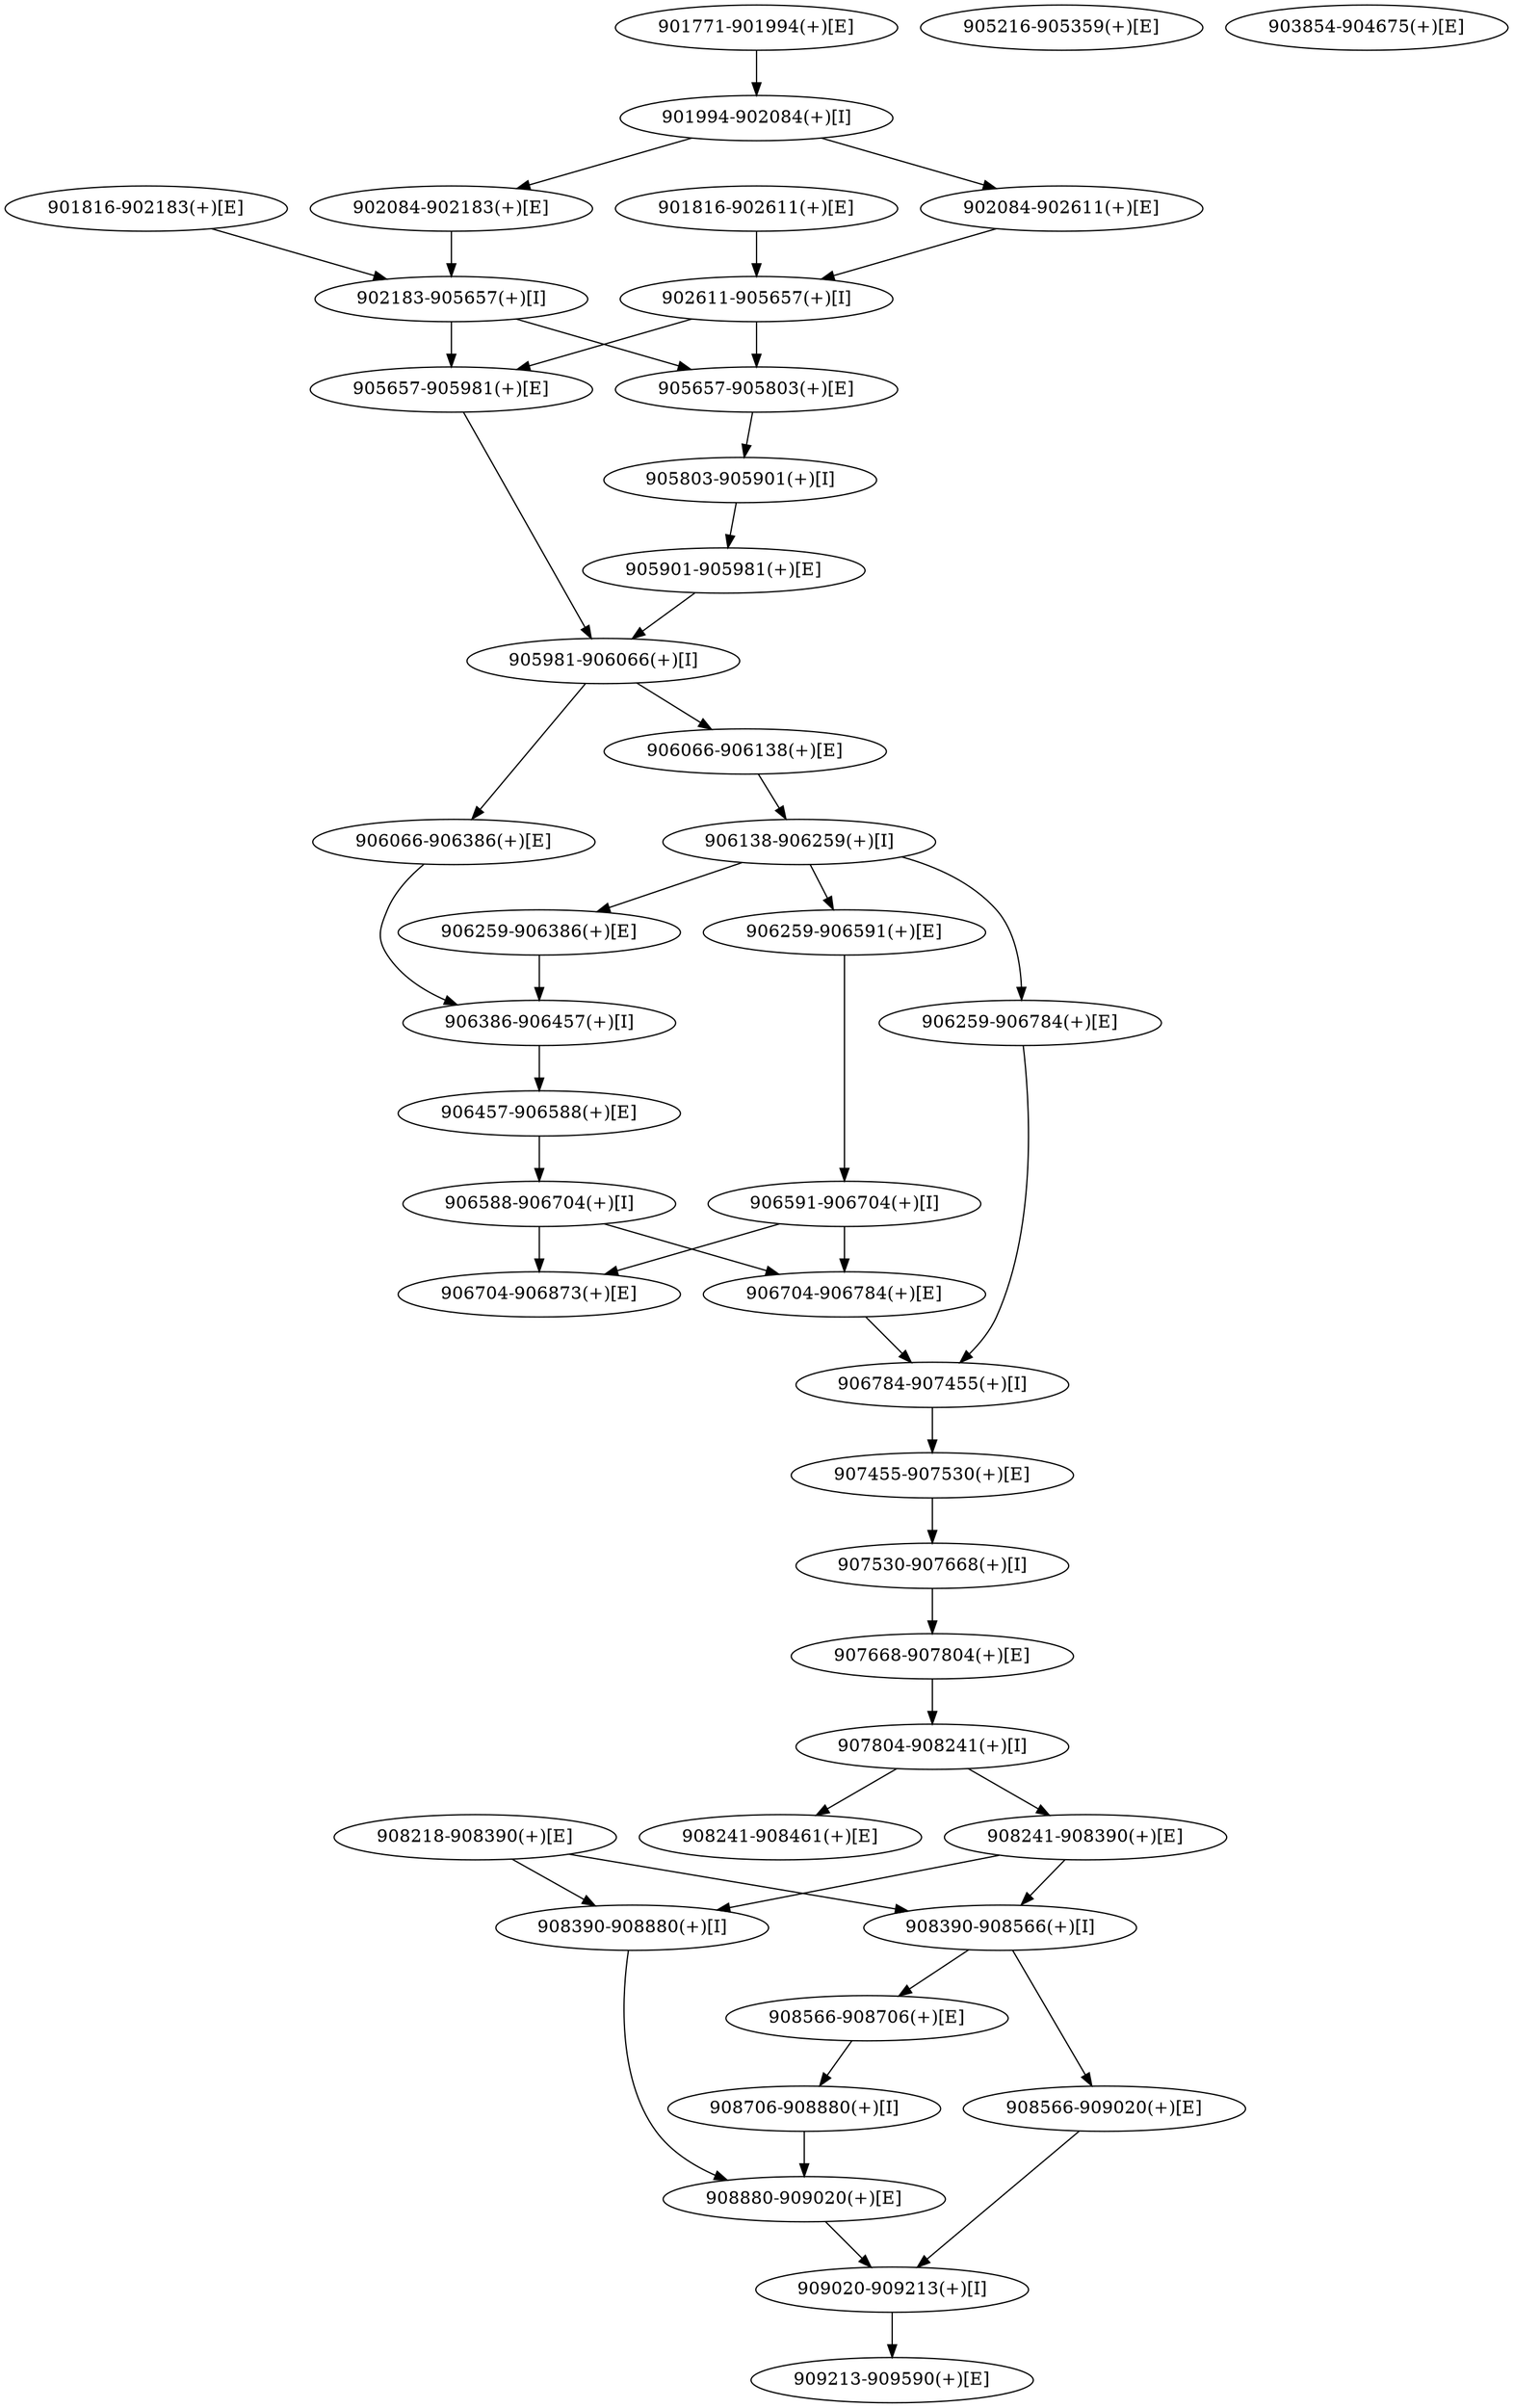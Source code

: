 strict digraph G {
"906259-906784(+)[E]" [ids="LNCAP_SHSCRAMBLE.629149.1.5"];
"906591-906704(+)[I]" [ids="VCAP_SHEZH2.657759.2"];
"902183-905657(+)[I]" [ids="LNCAP_SHSCRAMBLE.629149.1,VCAP_SHEZH2.657759.1,VCAP_SHSCRAMBLE.684577.1"];
"906588-906704(+)[I]" [ids="LNCAP_SHEZH2.1033.1,VCAP_SHEZH2.657759.3,VCAP_SHSCRAMBLE.684579.1"];
"907804-908241(+)[I]" [ids="LNCAP_SHSCRAMBLE.629149.1,VCAP_SHEZH2.657759.3,VCAP_SHSCRAMBLE.684579.1"];
"906259-906386(+)[E]" [ids="VCAP_SHEZH2.657759.3.1,VCAP_SHSCRAMBLE.684579.1.3"];
"906704-906784(+)[E]" [ids="VCAP_SHEZH2.657759.2.5,VCAP_SHEZH2.657759.3.3,VCAP_SHSCRAMBLE.684579.1.5"];
"906066-906386(+)[E]" [ids="LNCAP_SHEZH2.1031.1.4,LNCAP_SHEZH2.1031.2.5,VCAP_SHEZH2.657759.3.1"];
"905981-906066(+)[I]" [ids="LNCAP_SHEZH2.1031.1,LNCAP_SHEZH2.1031.2,LNCAP_SHSCRAMBLE.629149.1,VCAP_SHEZH2.657759.2,VCAP_SHSCRAMBLE.684579.1"];
"901816-902611(+)[E]" [ids="LNCAP_SHEZH2.1031.1.1,LNCAP_SHSCRAMBLE.629149.2.1"];
"906138-906259(+)[I]" [ids="LNCAP_SHSCRAMBLE.629149.1,VCAP_SHEZH2.657759.2,VCAP_SHSCRAMBLE.684579.1"];
"901994-902084(+)[I]" [ids="LNCAP_SHEZH2.1031.2,LNCAP_SHSCRAMBLE.629149.3,VCAP_SHEZH2.657759.1,VCAP_SHSCRAMBLE.684577.1"];
"908390-908880(+)[I]" [ids="LNCAP_SHEZH2.1037.1"];
"908241-908390(+)[E]" [ids="LNCAP_SHSCRAMBLE.629149.1.8,VCAP_SHSCRAMBLE.684579.1.8"];
"908390-908566(+)[I]" [ids="VCAP_SHSCRAMBLE.684579.1"];
"906386-906457(+)[I]" [ids="VCAP_SHEZH2.657759.3,VCAP_SHSCRAMBLE.684579.1"];
"901816-902183(+)[E]" [ids="LNCAP_SHSCRAMBLE.629149.1.1"];
"905216-905359(+)[E]" [ids="LNCAP_SHSCRAMBLE.629155.1.1"];
"908218-908390(+)[E]" [ids="LNCAP_SHEZH2.1037.1.1"];
"901771-901994(+)[E]" [ids="LNCAP_SHEZH2.1031.2.1,LNCAP_SHSCRAMBLE.629149.3.1,VCAP_SHEZH2.657759.1.1,VCAP_SHSCRAMBLE.684577.1.1"];
"908880-909020(+)[E]" [ids="LNCAP_SHEZH2.1037.1.2,LNCAP_SHEZH2.1037.2.2,VCAP_SHEZH2.657761.1.2"];
"907530-907668(+)[I]" [ids="LNCAP_SHSCRAMBLE.629149.1,VCAP_SHEZH2.657759.3,VCAP_SHSCRAMBLE.684579.1"];
"906704-906873(+)[E]" [ids="LNCAP_SHEZH2.1033.1.2"];
"902611-905657(+)[I]" [ids="LNCAP_SHEZH2.1031.1,LNCAP_SHEZH2.1031.2"];
"902084-902611(+)[E]" [ids="LNCAP_SHEZH2.1031.2.2,LNCAP_SHSCRAMBLE.629149.3.2"];
"906066-906138(+)[E]" [ids="LNCAP_SHSCRAMBLE.629149.1.4,VCAP_SHEZH2.657759.2.3,VCAP_SHSCRAMBLE.684579.1.2"];
"907668-907804(+)[E]" [ids="LNCAP_SHSCRAMBLE.629149.1.7,VCAP_SHEZH2.657759.3.5,VCAP_SHSCRAMBLE.684579.1.7"];
"903854-904675(+)[E]" [ids="LNCAP_SHSCRAMBLE.629153.1.1"];
"907455-907530(+)[E]" [ids="LNCAP_SHSCRAMBLE.629149.1.6,VCAP_SHEZH2.657759.2.6,VCAP_SHEZH2.657759.3.4,VCAP_SHSCRAMBLE.684579.1.6"];
"902084-902183(+)[E]" [ids="VCAP_SHEZH2.657759.1.2,VCAP_SHSCRAMBLE.684577.1.2"];
"908706-908880(+)[I]" [ids="LNCAP_SHEZH2.1037.2,VCAP_SHEZH2.657761.1"];
"905657-905803(+)[E]" [ids="LNCAP_SHEZH2.1031.1.2,LNCAP_SHEZH2.1031.2.3,LNCAP_SHSCRAMBLE.629149.1.2,VCAP_SHEZH2.657759.2.1,VCAP_SHSCRAMBLE.684577.1.3"];
"906457-906588(+)[E]" [ids="LNCAP_SHEZH2.1033.1.1,VCAP_SHEZH2.657759.3.2,VCAP_SHSCRAMBLE.684579.1.4"];
"908566-908706(+)[E]" [ids="LNCAP_SHEZH2.1037.2.1,VCAP_SHEZH2.657761.1.1"];
"908241-908461(+)[E]" [ids="LNCAP_SHSCRAMBLE.629149.1.8,VCAP_SHEZH2.657759.3.6"];
"905803-905901(+)[I]" [ids="LNCAP_SHEZH2.1031.1,LNCAP_SHEZH2.1031.2,LNCAP_SHSCRAMBLE.629149.1,VCAP_SHEZH2.657759.2"];
"909213-909590(+)[E]" [ids="LNCAP_SHSCRAMBLE.629143.1.2,VCAP_SHEZH2.657761.1.3,VCAP_SHSCRAMBLE.684579.1.10"];
"905657-905981(+)[E]" [ids="VCAP_SHEZH2.657759.1.3,VCAP_SHSCRAMBLE.684577.1.3,VCAP_SHSCRAMBLE.684579.1.1"];
"905901-905981(+)[E]" [ids="LNCAP_SHEZH2.1031.1.3,LNCAP_SHEZH2.1031.2.4,LNCAP_SHSCRAMBLE.629149.1.3,VCAP_SHEZH2.657759.2.2,VCAP_SHSCRAMBLE.684579.1.1"];
"909020-909213(+)[I]" [ids="LNCAP_SHSCRAMBLE.629143.1,VCAP_SHEZH2.657761.1,VCAP_SHSCRAMBLE.684579.1"];
"906259-906591(+)[E]" [ids="VCAP_SHEZH2.657759.2.4"];
"906784-907455(+)[I]" [ids="LNCAP_SHSCRAMBLE.629149.1,VCAP_SHEZH2.657759.2,VCAP_SHEZH2.657759.3,VCAP_SHSCRAMBLE.684579.1"];
"908566-909020(+)[E]" [ids="LNCAP_SHSCRAMBLE.629143.1.1,VCAP_SHSCRAMBLE.684579.1.9"];
"906259-906784(+)[E]" -> "906784-907455(+)[I]";
"906591-906704(+)[I]" -> "906704-906784(+)[E]";
"906591-906704(+)[I]" -> "906704-906873(+)[E]";
"902183-905657(+)[I]" -> "905657-905981(+)[E]";
"902183-905657(+)[I]" -> "905657-905803(+)[E]";
"906588-906704(+)[I]" -> "906704-906784(+)[E]";
"906588-906704(+)[I]" -> "906704-906873(+)[E]";
"907804-908241(+)[I]" -> "908241-908390(+)[E]";
"907804-908241(+)[I]" -> "908241-908461(+)[E]";
"906259-906386(+)[E]" -> "906386-906457(+)[I]";
"906704-906784(+)[E]" -> "906784-907455(+)[I]";
"906066-906386(+)[E]" -> "906386-906457(+)[I]";
"905981-906066(+)[I]" -> "906066-906138(+)[E]";
"905981-906066(+)[I]" -> "906066-906386(+)[E]";
"901816-902611(+)[E]" -> "902611-905657(+)[I]";
"906138-906259(+)[I]" -> "906259-906784(+)[E]";
"906138-906259(+)[I]" -> "906259-906591(+)[E]";
"906138-906259(+)[I]" -> "906259-906386(+)[E]";
"901994-902084(+)[I]" -> "902084-902183(+)[E]";
"901994-902084(+)[I]" -> "902084-902611(+)[E]";
"908390-908880(+)[I]" -> "908880-909020(+)[E]";
"908241-908390(+)[E]" -> "908390-908566(+)[I]";
"908241-908390(+)[E]" -> "908390-908880(+)[I]";
"908390-908566(+)[I]" -> "908566-909020(+)[E]";
"908390-908566(+)[I]" -> "908566-908706(+)[E]";
"906386-906457(+)[I]" -> "906457-906588(+)[E]";
"901816-902183(+)[E]" -> "902183-905657(+)[I]";
"908218-908390(+)[E]" -> "908390-908880(+)[I]";
"908218-908390(+)[E]" -> "908390-908566(+)[I]";
"901771-901994(+)[E]" -> "901994-902084(+)[I]";
"908880-909020(+)[E]" -> "909020-909213(+)[I]";
"907530-907668(+)[I]" -> "907668-907804(+)[E]";
"902611-905657(+)[I]" -> "905657-905803(+)[E]";
"902611-905657(+)[I]" -> "905657-905981(+)[E]";
"902084-902611(+)[E]" -> "902611-905657(+)[I]";
"906066-906138(+)[E]" -> "906138-906259(+)[I]";
"907668-907804(+)[E]" -> "907804-908241(+)[I]";
"907455-907530(+)[E]" -> "907530-907668(+)[I]";
"902084-902183(+)[E]" -> "902183-905657(+)[I]";
"908706-908880(+)[I]" -> "908880-909020(+)[E]";
"905657-905803(+)[E]" -> "905803-905901(+)[I]";
"906457-906588(+)[E]" -> "906588-906704(+)[I]";
"908566-908706(+)[E]" -> "908706-908880(+)[I]";
"905803-905901(+)[I]" -> "905901-905981(+)[E]";
"905657-905981(+)[E]" -> "905981-906066(+)[I]";
"905901-905981(+)[E]" -> "905981-906066(+)[I]";
"909020-909213(+)[I]" -> "909213-909590(+)[E]";
"906259-906591(+)[E]" -> "906591-906704(+)[I]";
"906784-907455(+)[I]" -> "907455-907530(+)[E]";
"908566-909020(+)[E]" -> "909020-909213(+)[I]";
}
